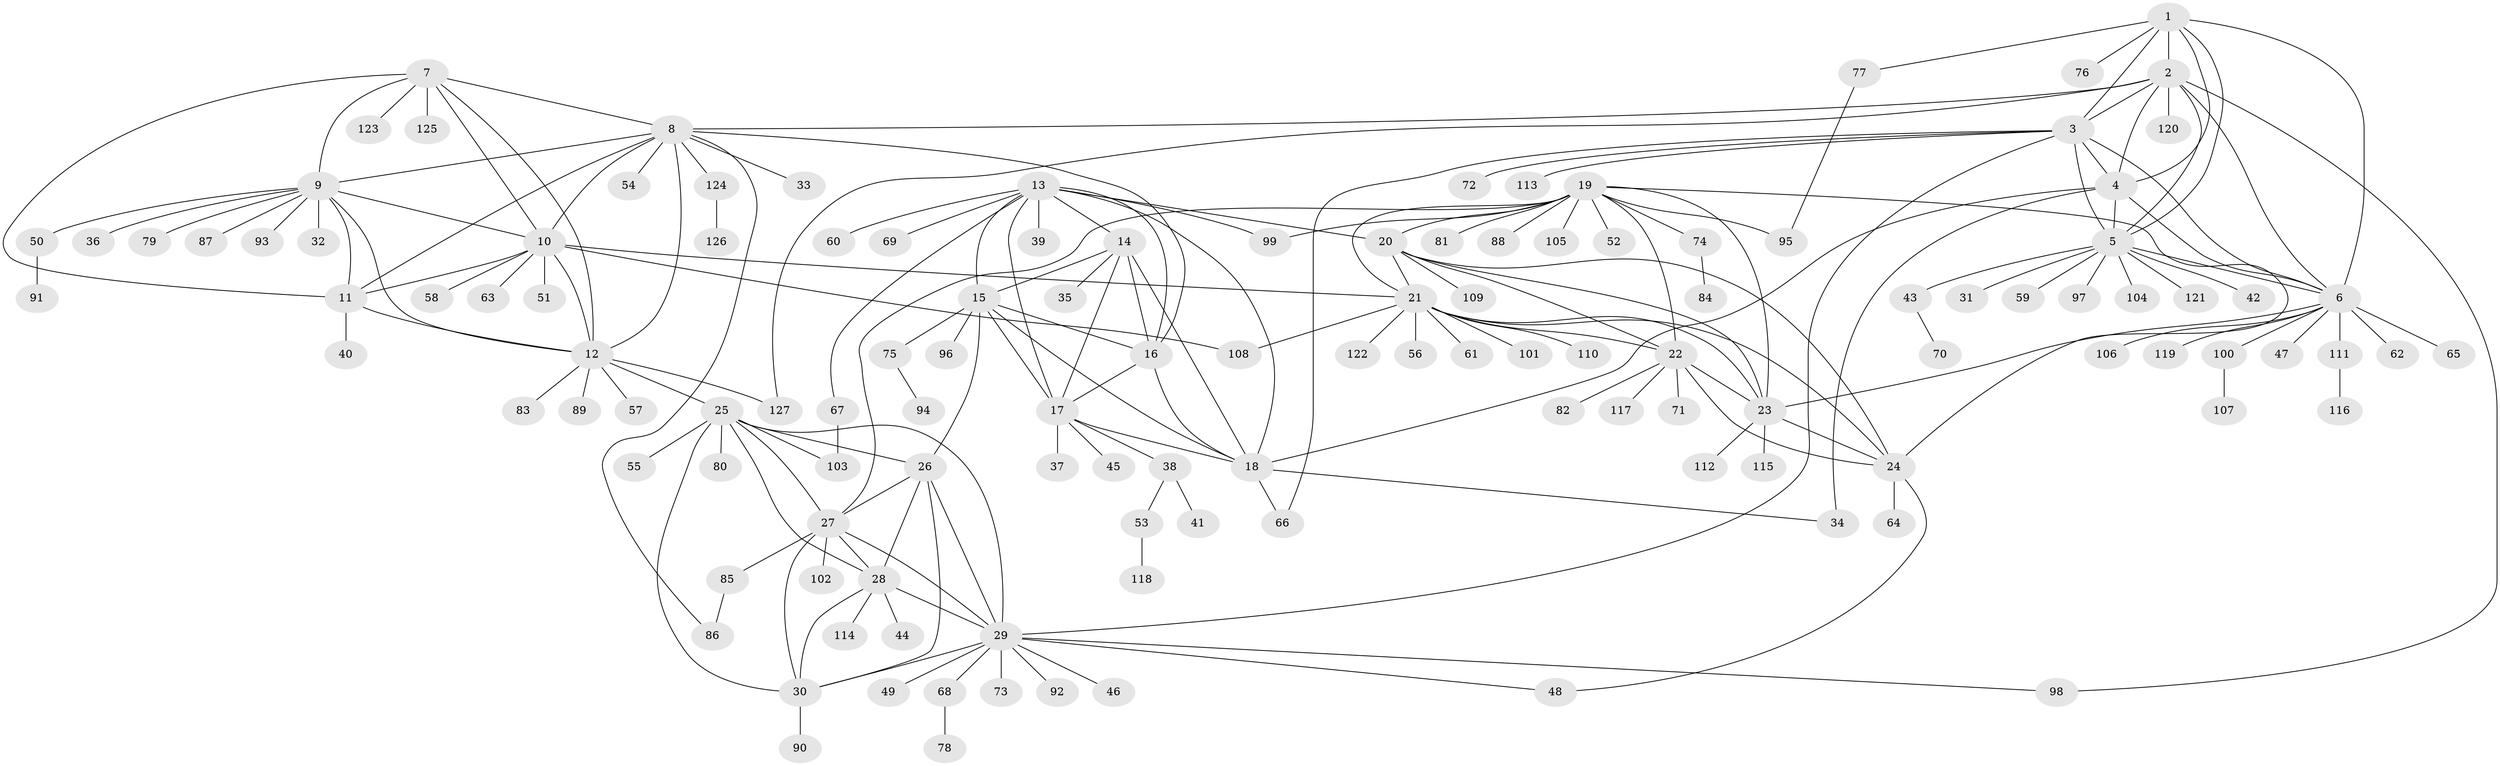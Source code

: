 // Generated by graph-tools (version 1.1) at 2025/11/02/27/25 16:11:37]
// undirected, 127 vertices, 192 edges
graph export_dot {
graph [start="1"]
  node [color=gray90,style=filled];
  1;
  2;
  3;
  4;
  5;
  6;
  7;
  8;
  9;
  10;
  11;
  12;
  13;
  14;
  15;
  16;
  17;
  18;
  19;
  20;
  21;
  22;
  23;
  24;
  25;
  26;
  27;
  28;
  29;
  30;
  31;
  32;
  33;
  34;
  35;
  36;
  37;
  38;
  39;
  40;
  41;
  42;
  43;
  44;
  45;
  46;
  47;
  48;
  49;
  50;
  51;
  52;
  53;
  54;
  55;
  56;
  57;
  58;
  59;
  60;
  61;
  62;
  63;
  64;
  65;
  66;
  67;
  68;
  69;
  70;
  71;
  72;
  73;
  74;
  75;
  76;
  77;
  78;
  79;
  80;
  81;
  82;
  83;
  84;
  85;
  86;
  87;
  88;
  89;
  90;
  91;
  92;
  93;
  94;
  95;
  96;
  97;
  98;
  99;
  100;
  101;
  102;
  103;
  104;
  105;
  106;
  107;
  108;
  109;
  110;
  111;
  112;
  113;
  114;
  115;
  116;
  117;
  118;
  119;
  120;
  121;
  122;
  123;
  124;
  125;
  126;
  127;
  1 -- 2;
  1 -- 3;
  1 -- 4;
  1 -- 5;
  1 -- 6;
  1 -- 76;
  1 -- 77;
  2 -- 3;
  2 -- 4;
  2 -- 5;
  2 -- 6;
  2 -- 8;
  2 -- 98;
  2 -- 120;
  2 -- 127;
  3 -- 4;
  3 -- 5;
  3 -- 6;
  3 -- 29;
  3 -- 66;
  3 -- 72;
  3 -- 113;
  4 -- 5;
  4 -- 6;
  4 -- 18;
  4 -- 34;
  5 -- 6;
  5 -- 31;
  5 -- 42;
  5 -- 43;
  5 -- 59;
  5 -- 97;
  5 -- 104;
  5 -- 121;
  6 -- 23;
  6 -- 47;
  6 -- 62;
  6 -- 65;
  6 -- 100;
  6 -- 106;
  6 -- 111;
  6 -- 119;
  7 -- 8;
  7 -- 9;
  7 -- 10;
  7 -- 11;
  7 -- 12;
  7 -- 123;
  7 -- 125;
  8 -- 9;
  8 -- 10;
  8 -- 11;
  8 -- 12;
  8 -- 16;
  8 -- 33;
  8 -- 54;
  8 -- 86;
  8 -- 124;
  9 -- 10;
  9 -- 11;
  9 -- 12;
  9 -- 32;
  9 -- 36;
  9 -- 50;
  9 -- 79;
  9 -- 87;
  9 -- 93;
  10 -- 11;
  10 -- 12;
  10 -- 21;
  10 -- 51;
  10 -- 58;
  10 -- 63;
  10 -- 108;
  11 -- 12;
  11 -- 40;
  12 -- 25;
  12 -- 57;
  12 -- 83;
  12 -- 89;
  12 -- 127;
  13 -- 14;
  13 -- 15;
  13 -- 16;
  13 -- 17;
  13 -- 18;
  13 -- 20;
  13 -- 39;
  13 -- 60;
  13 -- 67;
  13 -- 69;
  13 -- 99;
  14 -- 15;
  14 -- 16;
  14 -- 17;
  14 -- 18;
  14 -- 35;
  15 -- 16;
  15 -- 17;
  15 -- 18;
  15 -- 26;
  15 -- 75;
  15 -- 96;
  16 -- 17;
  16 -- 18;
  17 -- 18;
  17 -- 37;
  17 -- 38;
  17 -- 45;
  18 -- 34;
  18 -- 66;
  19 -- 20;
  19 -- 21;
  19 -- 22;
  19 -- 23;
  19 -- 24;
  19 -- 27;
  19 -- 52;
  19 -- 74;
  19 -- 81;
  19 -- 88;
  19 -- 95;
  19 -- 99;
  19 -- 105;
  20 -- 21;
  20 -- 22;
  20 -- 23;
  20 -- 24;
  20 -- 109;
  21 -- 22;
  21 -- 23;
  21 -- 24;
  21 -- 56;
  21 -- 61;
  21 -- 101;
  21 -- 108;
  21 -- 110;
  21 -- 122;
  22 -- 23;
  22 -- 24;
  22 -- 71;
  22 -- 82;
  22 -- 117;
  23 -- 24;
  23 -- 112;
  23 -- 115;
  24 -- 48;
  24 -- 64;
  25 -- 26;
  25 -- 27;
  25 -- 28;
  25 -- 29;
  25 -- 30;
  25 -- 55;
  25 -- 80;
  25 -- 103;
  26 -- 27;
  26 -- 28;
  26 -- 29;
  26 -- 30;
  27 -- 28;
  27 -- 29;
  27 -- 30;
  27 -- 85;
  27 -- 102;
  28 -- 29;
  28 -- 30;
  28 -- 44;
  28 -- 114;
  29 -- 30;
  29 -- 46;
  29 -- 48;
  29 -- 49;
  29 -- 68;
  29 -- 73;
  29 -- 92;
  29 -- 98;
  30 -- 90;
  38 -- 41;
  38 -- 53;
  43 -- 70;
  50 -- 91;
  53 -- 118;
  67 -- 103;
  68 -- 78;
  74 -- 84;
  75 -- 94;
  77 -- 95;
  85 -- 86;
  100 -- 107;
  111 -- 116;
  124 -- 126;
}
